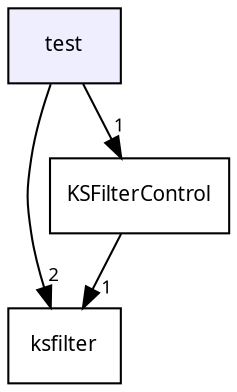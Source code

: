 digraph G {
  compound=true
  node [ fontsize=10, fontname="FreeSans.ttf"];
  edge [ labelfontsize=9, labelfontname="FreeSans.ttf"];
  dir_9d21be4a19a052a21f4d87fa181a11fb [shape=box, label="test", style="filled", fillcolor="#eeeeff", pencolor="black", URL="dir_9d21be4a19a052a21f4d87fa181a11fb.html"];
  dir_9ddfffab8ec874f30e10f41af16ae1a4 [shape=box label="ksfilter" URL="dir_9ddfffab8ec874f30e10f41af16ae1a4.html"];
  dir_4a608c05b5b407b0d237728bb6323623 [shape=box label="KSFilterControl" URL="dir_4a608c05b5b407b0d237728bb6323623.html"];
  dir_9d21be4a19a052a21f4d87fa181a11fb->dir_9ddfffab8ec874f30e10f41af16ae1a4 [headlabel="2", labeldistance=1.5 headhref="dir_000001_000000.html"];
  dir_9d21be4a19a052a21f4d87fa181a11fb->dir_4a608c05b5b407b0d237728bb6323623 [headlabel="1", labeldistance=1.5 headhref="dir_000001_000002.html"];
  dir_4a608c05b5b407b0d237728bb6323623->dir_9ddfffab8ec874f30e10f41af16ae1a4 [headlabel="1", labeldistance=1.5 headhref="dir_000002_000000.html"];
}
